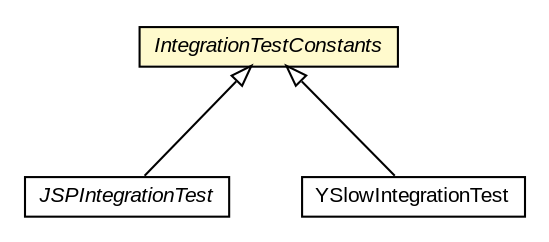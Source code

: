 #!/usr/local/bin/dot
#
# Class diagram 
# Generated by UMLGraph version R5_6-24-gf6e263 (http://www.umlgraph.org/)
#

digraph G {
	edge [fontname="arial",fontsize=10,labelfontname="arial",labelfontsize=10];
	node [fontname="arial",fontsize=10,shape=plaintext];
	nodesep=0.25;
	ranksep=0.5;
	// nl.mineleni.cbsviewer.IntegrationTestConstants
	c952 [label=<<table title="nl.mineleni.cbsviewer.IntegrationTestConstants" border="0" cellborder="1" cellspacing="0" cellpadding="2" port="p" bgcolor="lemonChiffon" href="./IntegrationTestConstants.html">
		<tr><td><table border="0" cellspacing="0" cellpadding="1">
<tr><td align="center" balign="center"><font face="arial italic"> IntegrationTestConstants </font></td></tr>
		</table></td></tr>
		</table>>, URL="./IntegrationTestConstants.html", fontname="arial", fontcolor="black", fontsize=10.0];
	// nl.mineleni.cbsviewer.jsp.JSPIntegrationTest
	c954 [label=<<table title="nl.mineleni.cbsviewer.jsp.JSPIntegrationTest" border="0" cellborder="1" cellspacing="0" cellpadding="2" port="p" href="./jsp/JSPIntegrationTest.html">
		<tr><td><table border="0" cellspacing="0" cellpadding="1">
<tr><td align="center" balign="center"><font face="arial italic"> JSPIntegrationTest </font></td></tr>
		</table></td></tr>
		</table>>, URL="./jsp/JSPIntegrationTest.html", fontname="arial", fontcolor="black", fontsize=10.0];
	// nl.mineleni.cbsviewer.yslow.YSlowIntegrationTest
	c978 [label=<<table title="nl.mineleni.cbsviewer.yslow.YSlowIntegrationTest" border="0" cellborder="1" cellspacing="0" cellpadding="2" port="p" href="./yslow/YSlowIntegrationTest.html">
		<tr><td><table border="0" cellspacing="0" cellpadding="1">
<tr><td align="center" balign="center"> YSlowIntegrationTest </td></tr>
		</table></td></tr>
		</table>>, URL="./yslow/YSlowIntegrationTest.html", fontname="arial", fontcolor="black", fontsize=10.0];
	//nl.mineleni.cbsviewer.jsp.JSPIntegrationTest extends nl.mineleni.cbsviewer.IntegrationTestConstants
	c952:p -> c954:p [dir=back,arrowtail=empty];
	//nl.mineleni.cbsviewer.yslow.YSlowIntegrationTest extends nl.mineleni.cbsviewer.IntegrationTestConstants
	c952:p -> c978:p [dir=back,arrowtail=empty];
}


